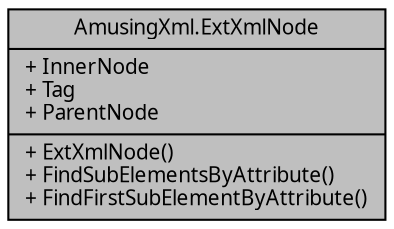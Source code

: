 digraph "AmusingXml.ExtXmlNode"
{
  edge [fontname="FreeSans.ttf",fontsize="10",labelfontname="FreeSans.ttf",labelfontsize="10"];
  node [fontname="FreeSans.ttf",fontsize="10",shape=record];
  Node1 [label="{AmusingXml.ExtXmlNode\n|+ InnerNode\l+ Tag\l+ ParentNode\l|+ ExtXmlNode()\l+ FindSubElementsByAttribute()\l+ FindFirstSubElementByAttribute()\l}",height=0.2,width=0.4,color="black", fillcolor="grey75", style="filled", fontcolor="black"];
}
